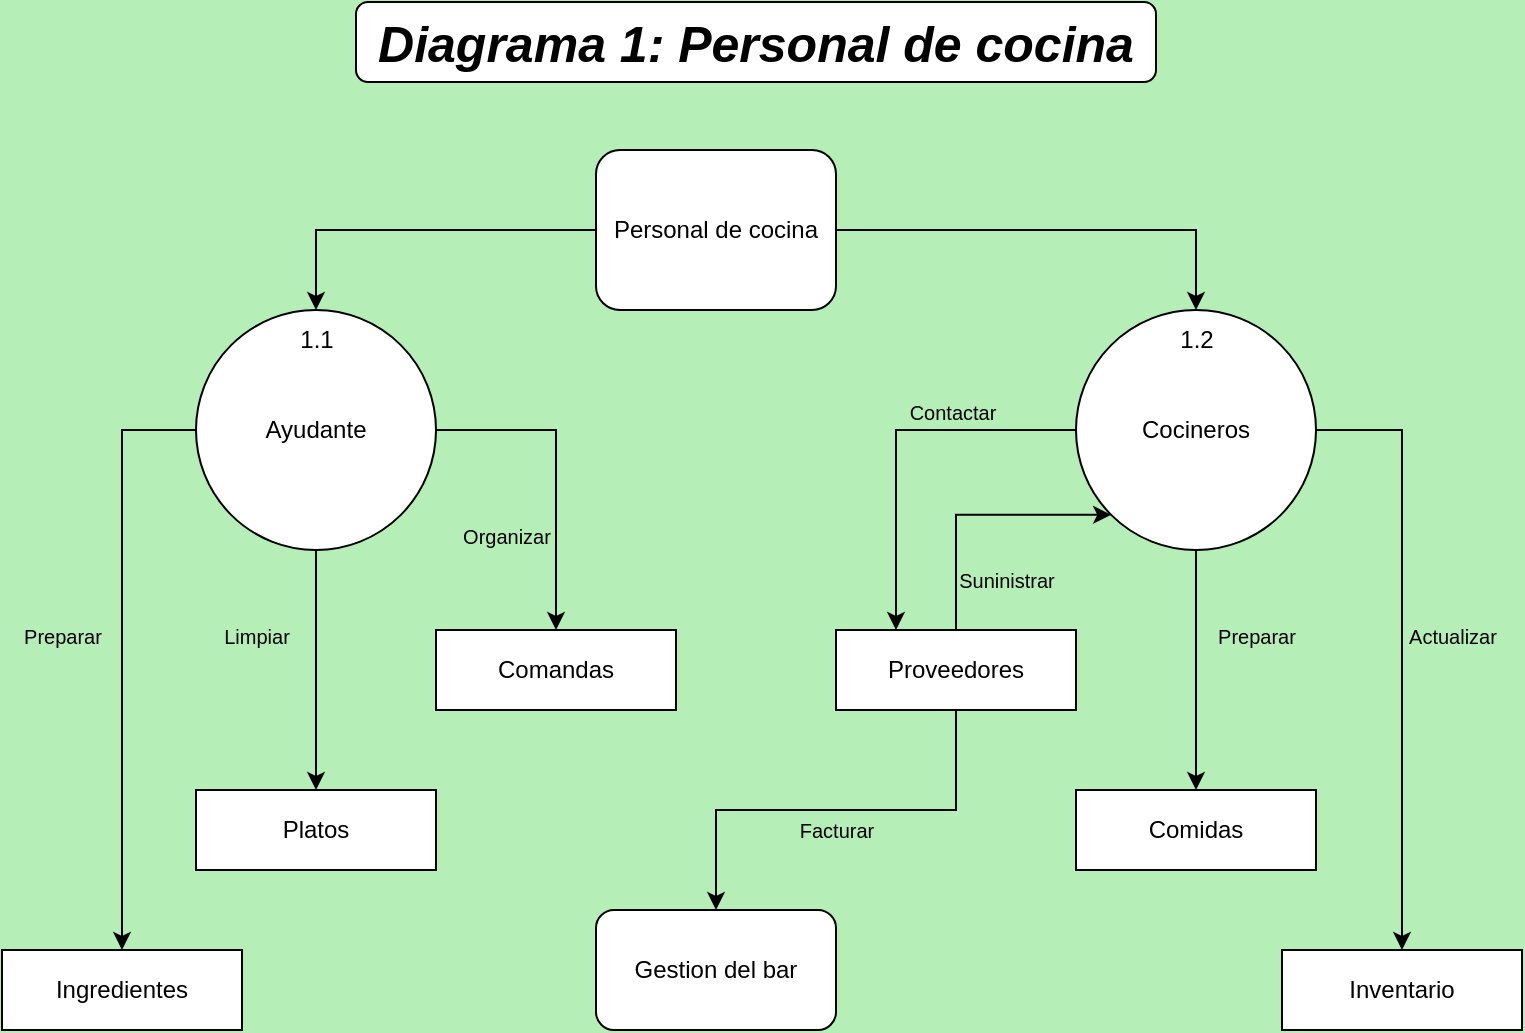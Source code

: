 <mxfile version="22.1.11" type="device">
  <diagram name="Página-1" id="c_Rq8bvaB33zjidY6DmL">
    <mxGraphModel dx="1748" dy="796" grid="1" gridSize="10" guides="1" tooltips="1" connect="1" arrows="1" fold="1" page="1" pageScale="1" pageWidth="1169" pageHeight="827" background="#b6eeb8" math="0" shadow="0">
      <root>
        <mxCell id="0" />
        <mxCell id="1" parent="0" />
        <mxCell id="VIZaLP8uct2aWPeYK1W3-1" value="&lt;font style=&quot;font-size: 25px;&quot;&gt;&lt;b&gt;&lt;i&gt;Diagrama 1: Personal de cocina&lt;/i&gt;&lt;/b&gt;&lt;/font&gt;" style="rounded=1;whiteSpace=wrap;html=1;" parent="1" vertex="1">
          <mxGeometry x="377" y="160" width="400" height="40" as="geometry" />
        </mxCell>
        <mxCell id="VIZaLP8uct2aWPeYK1W3-16" style="edgeStyle=orthogonalEdgeStyle;rounded=0;orthogonalLoop=1;jettySize=auto;html=1;exitX=0;exitY=0.5;exitDx=0;exitDy=0;entryX=0.5;entryY=0;entryDx=0;entryDy=0;" parent="1" source="VIZaLP8uct2aWPeYK1W3-2" target="VIZaLP8uct2aWPeYK1W3-4" edge="1">
          <mxGeometry relative="1" as="geometry" />
        </mxCell>
        <mxCell id="VIZaLP8uct2aWPeYK1W3-20" style="edgeStyle=orthogonalEdgeStyle;rounded=0;orthogonalLoop=1;jettySize=auto;html=1;exitX=1;exitY=0.5;exitDx=0;exitDy=0;entryX=0.5;entryY=0;entryDx=0;entryDy=0;" parent="1" source="VIZaLP8uct2aWPeYK1W3-2" target="VIZaLP8uct2aWPeYK1W3-5" edge="1">
          <mxGeometry relative="1" as="geometry" />
        </mxCell>
        <mxCell id="VIZaLP8uct2aWPeYK1W3-2" value="Personal de cocina" style="rounded=1;whiteSpace=wrap;html=1;" parent="1" vertex="1">
          <mxGeometry x="497" y="234" width="120" height="80" as="geometry" />
        </mxCell>
        <mxCell id="VIZaLP8uct2aWPeYK1W3-17" style="edgeStyle=orthogonalEdgeStyle;rounded=0;orthogonalLoop=1;jettySize=auto;html=1;exitX=1;exitY=0.5;exitDx=0;exitDy=0;entryX=0.5;entryY=0;entryDx=0;entryDy=0;" parent="1" source="VIZaLP8uct2aWPeYK1W3-4" target="VIZaLP8uct2aWPeYK1W3-6" edge="1">
          <mxGeometry relative="1" as="geometry" />
        </mxCell>
        <mxCell id="VIZaLP8uct2aWPeYK1W3-18" style="edgeStyle=orthogonalEdgeStyle;rounded=0;orthogonalLoop=1;jettySize=auto;html=1;exitX=0.5;exitY=1;exitDx=0;exitDy=0;entryX=0.5;entryY=0;entryDx=0;entryDy=0;" parent="1" source="VIZaLP8uct2aWPeYK1W3-4" target="VIZaLP8uct2aWPeYK1W3-8" edge="1">
          <mxGeometry relative="1" as="geometry" />
        </mxCell>
        <mxCell id="VIZaLP8uct2aWPeYK1W3-19" style="edgeStyle=orthogonalEdgeStyle;rounded=0;orthogonalLoop=1;jettySize=auto;html=1;exitX=0;exitY=0.5;exitDx=0;exitDy=0;" parent="1" source="VIZaLP8uct2aWPeYK1W3-4" target="VIZaLP8uct2aWPeYK1W3-9" edge="1">
          <mxGeometry relative="1" as="geometry" />
        </mxCell>
        <mxCell id="VIZaLP8uct2aWPeYK1W3-4" value="Ayudante" style="ellipse;whiteSpace=wrap;html=1;aspect=fixed;" parent="1" vertex="1">
          <mxGeometry x="297" y="314" width="120" height="120" as="geometry" />
        </mxCell>
        <mxCell id="VIZaLP8uct2aWPeYK1W3-25" style="edgeStyle=orthogonalEdgeStyle;rounded=0;orthogonalLoop=1;jettySize=auto;html=1;exitX=0.5;exitY=1;exitDx=0;exitDy=0;" parent="1" source="VIZaLP8uct2aWPeYK1W3-5" target="VIZaLP8uct2aWPeYK1W3-22" edge="1">
          <mxGeometry relative="1" as="geometry" />
        </mxCell>
        <mxCell id="VIZaLP8uct2aWPeYK1W3-26" style="edgeStyle=orthogonalEdgeStyle;rounded=0;orthogonalLoop=1;jettySize=auto;html=1;exitX=1;exitY=0.5;exitDx=0;exitDy=0;" parent="1" source="VIZaLP8uct2aWPeYK1W3-5" target="VIZaLP8uct2aWPeYK1W3-21" edge="1">
          <mxGeometry relative="1" as="geometry" />
        </mxCell>
        <mxCell id="tkaTjkchfBl15obuT9fc-1" style="edgeStyle=orthogonalEdgeStyle;rounded=0;orthogonalLoop=1;jettySize=auto;html=1;exitX=0;exitY=0.5;exitDx=0;exitDy=0;entryX=0.25;entryY=0;entryDx=0;entryDy=0;" edge="1" parent="1" source="VIZaLP8uct2aWPeYK1W3-5" target="VIZaLP8uct2aWPeYK1W3-23">
          <mxGeometry relative="1" as="geometry" />
        </mxCell>
        <mxCell id="VIZaLP8uct2aWPeYK1W3-5" value="Cocineros" style="ellipse;whiteSpace=wrap;html=1;aspect=fixed;" parent="1" vertex="1">
          <mxGeometry x="737" y="314" width="120" height="120" as="geometry" />
        </mxCell>
        <mxCell id="VIZaLP8uct2aWPeYK1W3-6" value="Comandas" style="rounded=0;whiteSpace=wrap;html=1;" parent="1" vertex="1">
          <mxGeometry x="417" y="474" width="120" height="40" as="geometry" />
        </mxCell>
        <mxCell id="VIZaLP8uct2aWPeYK1W3-8" value="Platos" style="rounded=0;whiteSpace=wrap;html=1;" parent="1" vertex="1">
          <mxGeometry x="297" y="554" width="120" height="40" as="geometry" />
        </mxCell>
        <mxCell id="VIZaLP8uct2aWPeYK1W3-9" value="Ingredientes" style="rounded=0;whiteSpace=wrap;html=1;" parent="1" vertex="1">
          <mxGeometry x="200" y="634" width="120" height="40" as="geometry" />
        </mxCell>
        <mxCell id="VIZaLP8uct2aWPeYK1W3-21" value="Inventario" style="rounded=0;whiteSpace=wrap;html=1;" parent="1" vertex="1">
          <mxGeometry x="840" y="634" width="120" height="40" as="geometry" />
        </mxCell>
        <mxCell id="VIZaLP8uct2aWPeYK1W3-22" value="Comidas" style="rounded=0;whiteSpace=wrap;html=1;" parent="1" vertex="1">
          <mxGeometry x="737" y="554" width="120" height="40" as="geometry" />
        </mxCell>
        <mxCell id="SZxUy4ggn22kmWCwO5Jz-4" style="edgeStyle=orthogonalEdgeStyle;rounded=0;orthogonalLoop=1;jettySize=auto;html=1;exitX=0.5;exitY=1;exitDx=0;exitDy=0;entryX=0.5;entryY=0;entryDx=0;entryDy=0;" parent="1" source="VIZaLP8uct2aWPeYK1W3-23" target="SZxUy4ggn22kmWCwO5Jz-3" edge="1">
          <mxGeometry relative="1" as="geometry" />
        </mxCell>
        <mxCell id="tkaTjkchfBl15obuT9fc-3" style="edgeStyle=orthogonalEdgeStyle;rounded=0;orthogonalLoop=1;jettySize=auto;html=1;exitX=0.5;exitY=0;exitDx=0;exitDy=0;entryX=0;entryY=1;entryDx=0;entryDy=0;" edge="1" parent="1" source="VIZaLP8uct2aWPeYK1W3-23" target="VIZaLP8uct2aWPeYK1W3-5">
          <mxGeometry relative="1" as="geometry">
            <Array as="points">
              <mxPoint x="677" y="416" />
            </Array>
          </mxGeometry>
        </mxCell>
        <mxCell id="VIZaLP8uct2aWPeYK1W3-23" value="Proveedores" style="rounded=0;whiteSpace=wrap;html=1;" parent="1" vertex="1">
          <mxGeometry x="617" y="474" width="120" height="40" as="geometry" />
        </mxCell>
        <mxCell id="VIZaLP8uct2aWPeYK1W3-27" value="&lt;font style=&quot;font-size: 10px;&quot;&gt;Preparar&lt;/font&gt;" style="text;html=1;align=center;verticalAlign=middle;resizable=0;points=[];autosize=1;strokeColor=none;fillColor=none;" parent="1" vertex="1">
          <mxGeometry x="200" y="462" width="60" height="30" as="geometry" />
        </mxCell>
        <mxCell id="VIZaLP8uct2aWPeYK1W3-29" value="&lt;font style=&quot;font-size: 10px;&quot;&gt;Limpiar&lt;/font&gt;" style="text;html=1;align=center;verticalAlign=middle;resizable=0;points=[];autosize=1;strokeColor=none;fillColor=none;" parent="1" vertex="1">
          <mxGeometry x="297" y="462" width="60" height="30" as="geometry" />
        </mxCell>
        <mxCell id="VIZaLP8uct2aWPeYK1W3-30" value="&lt;font style=&quot;font-size: 10px;&quot;&gt;Organizar&lt;/font&gt;" style="text;html=1;align=center;verticalAlign=middle;resizable=0;points=[];autosize=1;strokeColor=none;fillColor=none;" parent="1" vertex="1">
          <mxGeometry x="417" y="412" width="70" height="30" as="geometry" />
        </mxCell>
        <mxCell id="VIZaLP8uct2aWPeYK1W3-31" value="&lt;font style=&quot;font-size: 10px;&quot;&gt;Actualizar&lt;/font&gt;" style="text;html=1;align=center;verticalAlign=middle;resizable=0;points=[];autosize=1;strokeColor=none;fillColor=none;" parent="1" vertex="1">
          <mxGeometry x="890" y="462" width="70" height="30" as="geometry" />
        </mxCell>
        <mxCell id="VIZaLP8uct2aWPeYK1W3-32" value="&lt;font style=&quot;font-size: 10px;&quot;&gt;Preparar&lt;/font&gt;" style="text;html=1;align=center;verticalAlign=middle;resizable=0;points=[];autosize=1;strokeColor=none;fillColor=none;" parent="1" vertex="1">
          <mxGeometry x="797" y="462" width="60" height="30" as="geometry" />
        </mxCell>
        <mxCell id="VIZaLP8uct2aWPeYK1W3-33" value="&lt;font style=&quot;font-size: 10px;&quot;&gt;Contactar&lt;/font&gt;" style="text;html=1;align=center;verticalAlign=middle;resizable=0;points=[];autosize=1;strokeColor=none;fillColor=none;" parent="1" vertex="1">
          <mxGeometry x="640" y="350" width="70" height="30" as="geometry" />
        </mxCell>
        <mxCell id="VIZaLP8uct2aWPeYK1W3-34" value="1.1" style="text;html=1;align=center;verticalAlign=middle;resizable=0;points=[];autosize=1;strokeColor=none;fillColor=none;" parent="1" vertex="1">
          <mxGeometry x="337" y="314" width="40" height="30" as="geometry" />
        </mxCell>
        <mxCell id="VIZaLP8uct2aWPeYK1W3-35" value="1.2" style="text;html=1;align=center;verticalAlign=middle;resizable=0;points=[];autosize=1;strokeColor=none;fillColor=none;" parent="1" vertex="1">
          <mxGeometry x="777" y="314" width="40" height="30" as="geometry" />
        </mxCell>
        <mxCell id="VIZaLP8uct2aWPeYK1W3-41" value="&lt;font style=&quot;font-size: 10px;&quot;&gt;Facturar&lt;/font&gt;" style="text;html=1;align=center;verticalAlign=middle;resizable=0;points=[];autosize=1;strokeColor=none;fillColor=none;" parent="1" vertex="1">
          <mxGeometry x="587" y="559" width="60" height="30" as="geometry" />
        </mxCell>
        <mxCell id="SZxUy4ggn22kmWCwO5Jz-3" value="Gestion del bar" style="rounded=1;whiteSpace=wrap;html=1;" parent="1" vertex="1">
          <mxGeometry x="497" y="614" width="120" height="60" as="geometry" />
        </mxCell>
        <mxCell id="tkaTjkchfBl15obuT9fc-4" value="&lt;font style=&quot;font-size: 10px;&quot;&gt;Suninistrar&lt;/font&gt;" style="text;html=1;align=center;verticalAlign=middle;resizable=0;points=[];autosize=1;strokeColor=none;fillColor=none;" vertex="1" parent="1">
          <mxGeometry x="667" y="434" width="70" height="30" as="geometry" />
        </mxCell>
      </root>
    </mxGraphModel>
  </diagram>
</mxfile>
